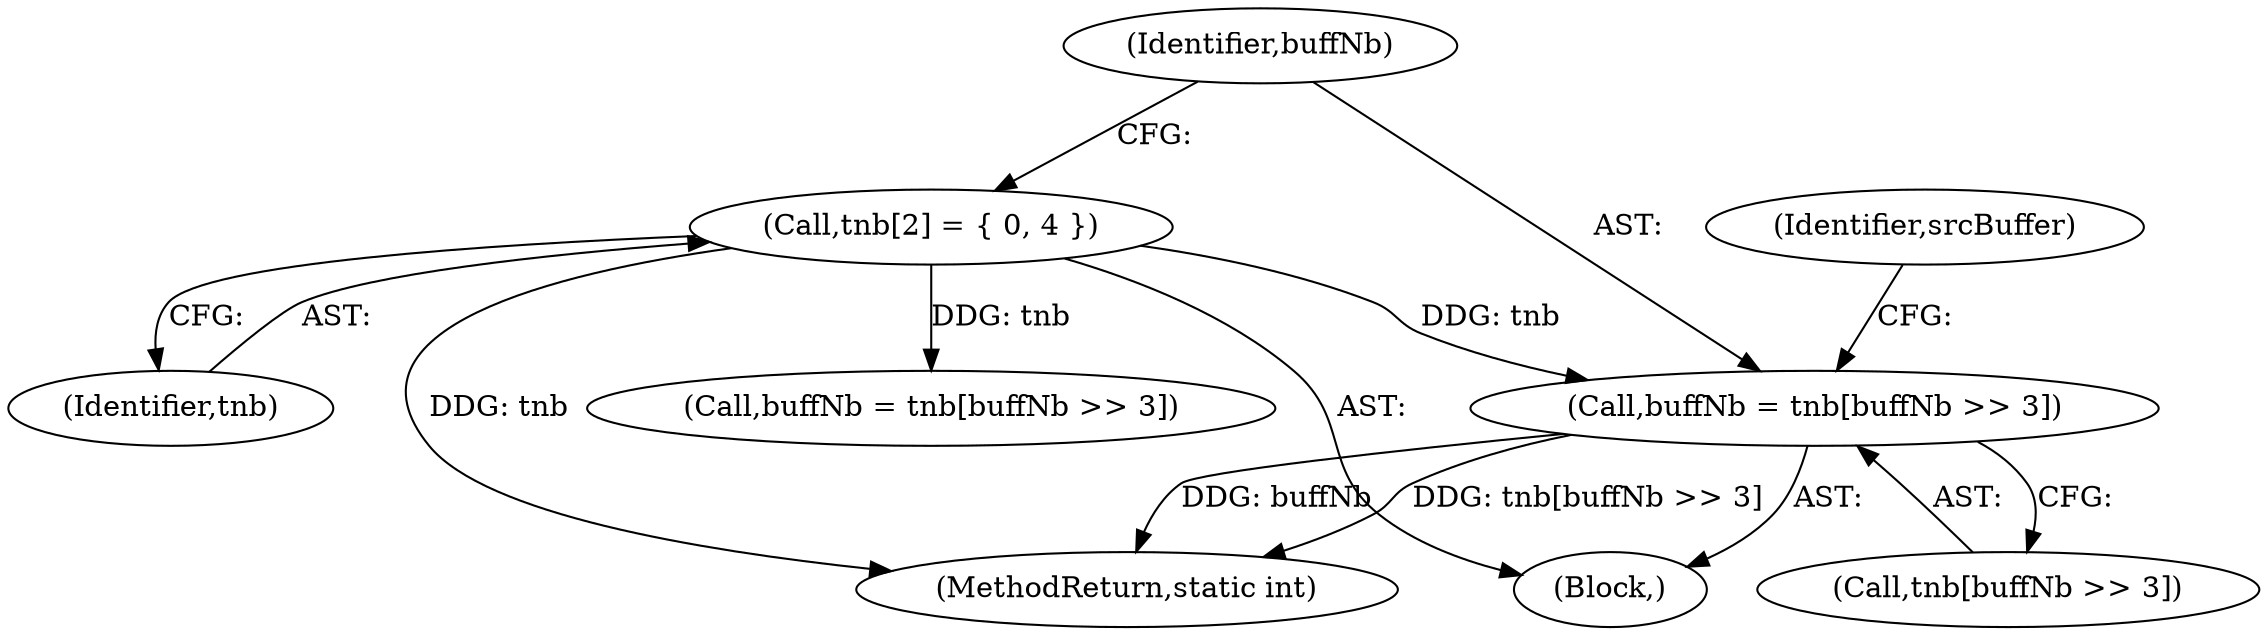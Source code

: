 digraph "0_zstd_3e5cdf1b6a85843e991d7d10f6a2567c15580da0_3@array" {
"1000471" [label="(Call,buffNb = tnb[buffNb >> 3])"];
"1000469" [label="(Call,tnb[2] = { 0, 4 })"];
"1000472" [label="(Identifier,buffNb)"];
"1000467" [label="(Block,)"];
"1000470" [label="(Identifier,tnb)"];
"1000471" [label="(Call,buffNb = tnb[buffNb >> 3])"];
"1000473" [label="(Call,tnb[buffNb >> 3])"];
"1001486" [label="(MethodReturn,static int)"];
"1000469" [label="(Call,tnb[2] = { 0, 4 })"];
"1000459" [label="(Call,buffNb = tnb[buffNb >> 3])"];
"1000479" [label="(Identifier,srcBuffer)"];
"1000471" -> "1000467"  [label="AST: "];
"1000471" -> "1000473"  [label="CFG: "];
"1000472" -> "1000471"  [label="AST: "];
"1000473" -> "1000471"  [label="AST: "];
"1000479" -> "1000471"  [label="CFG: "];
"1000471" -> "1001486"  [label="DDG: buffNb"];
"1000471" -> "1001486"  [label="DDG: tnb[buffNb >> 3]"];
"1000469" -> "1000471"  [label="DDG: tnb"];
"1000469" -> "1000467"  [label="AST: "];
"1000469" -> "1000470"  [label="CFG: "];
"1000470" -> "1000469"  [label="AST: "];
"1000472" -> "1000469"  [label="CFG: "];
"1000469" -> "1001486"  [label="DDG: tnb"];
"1000469" -> "1000459"  [label="DDG: tnb"];
}
